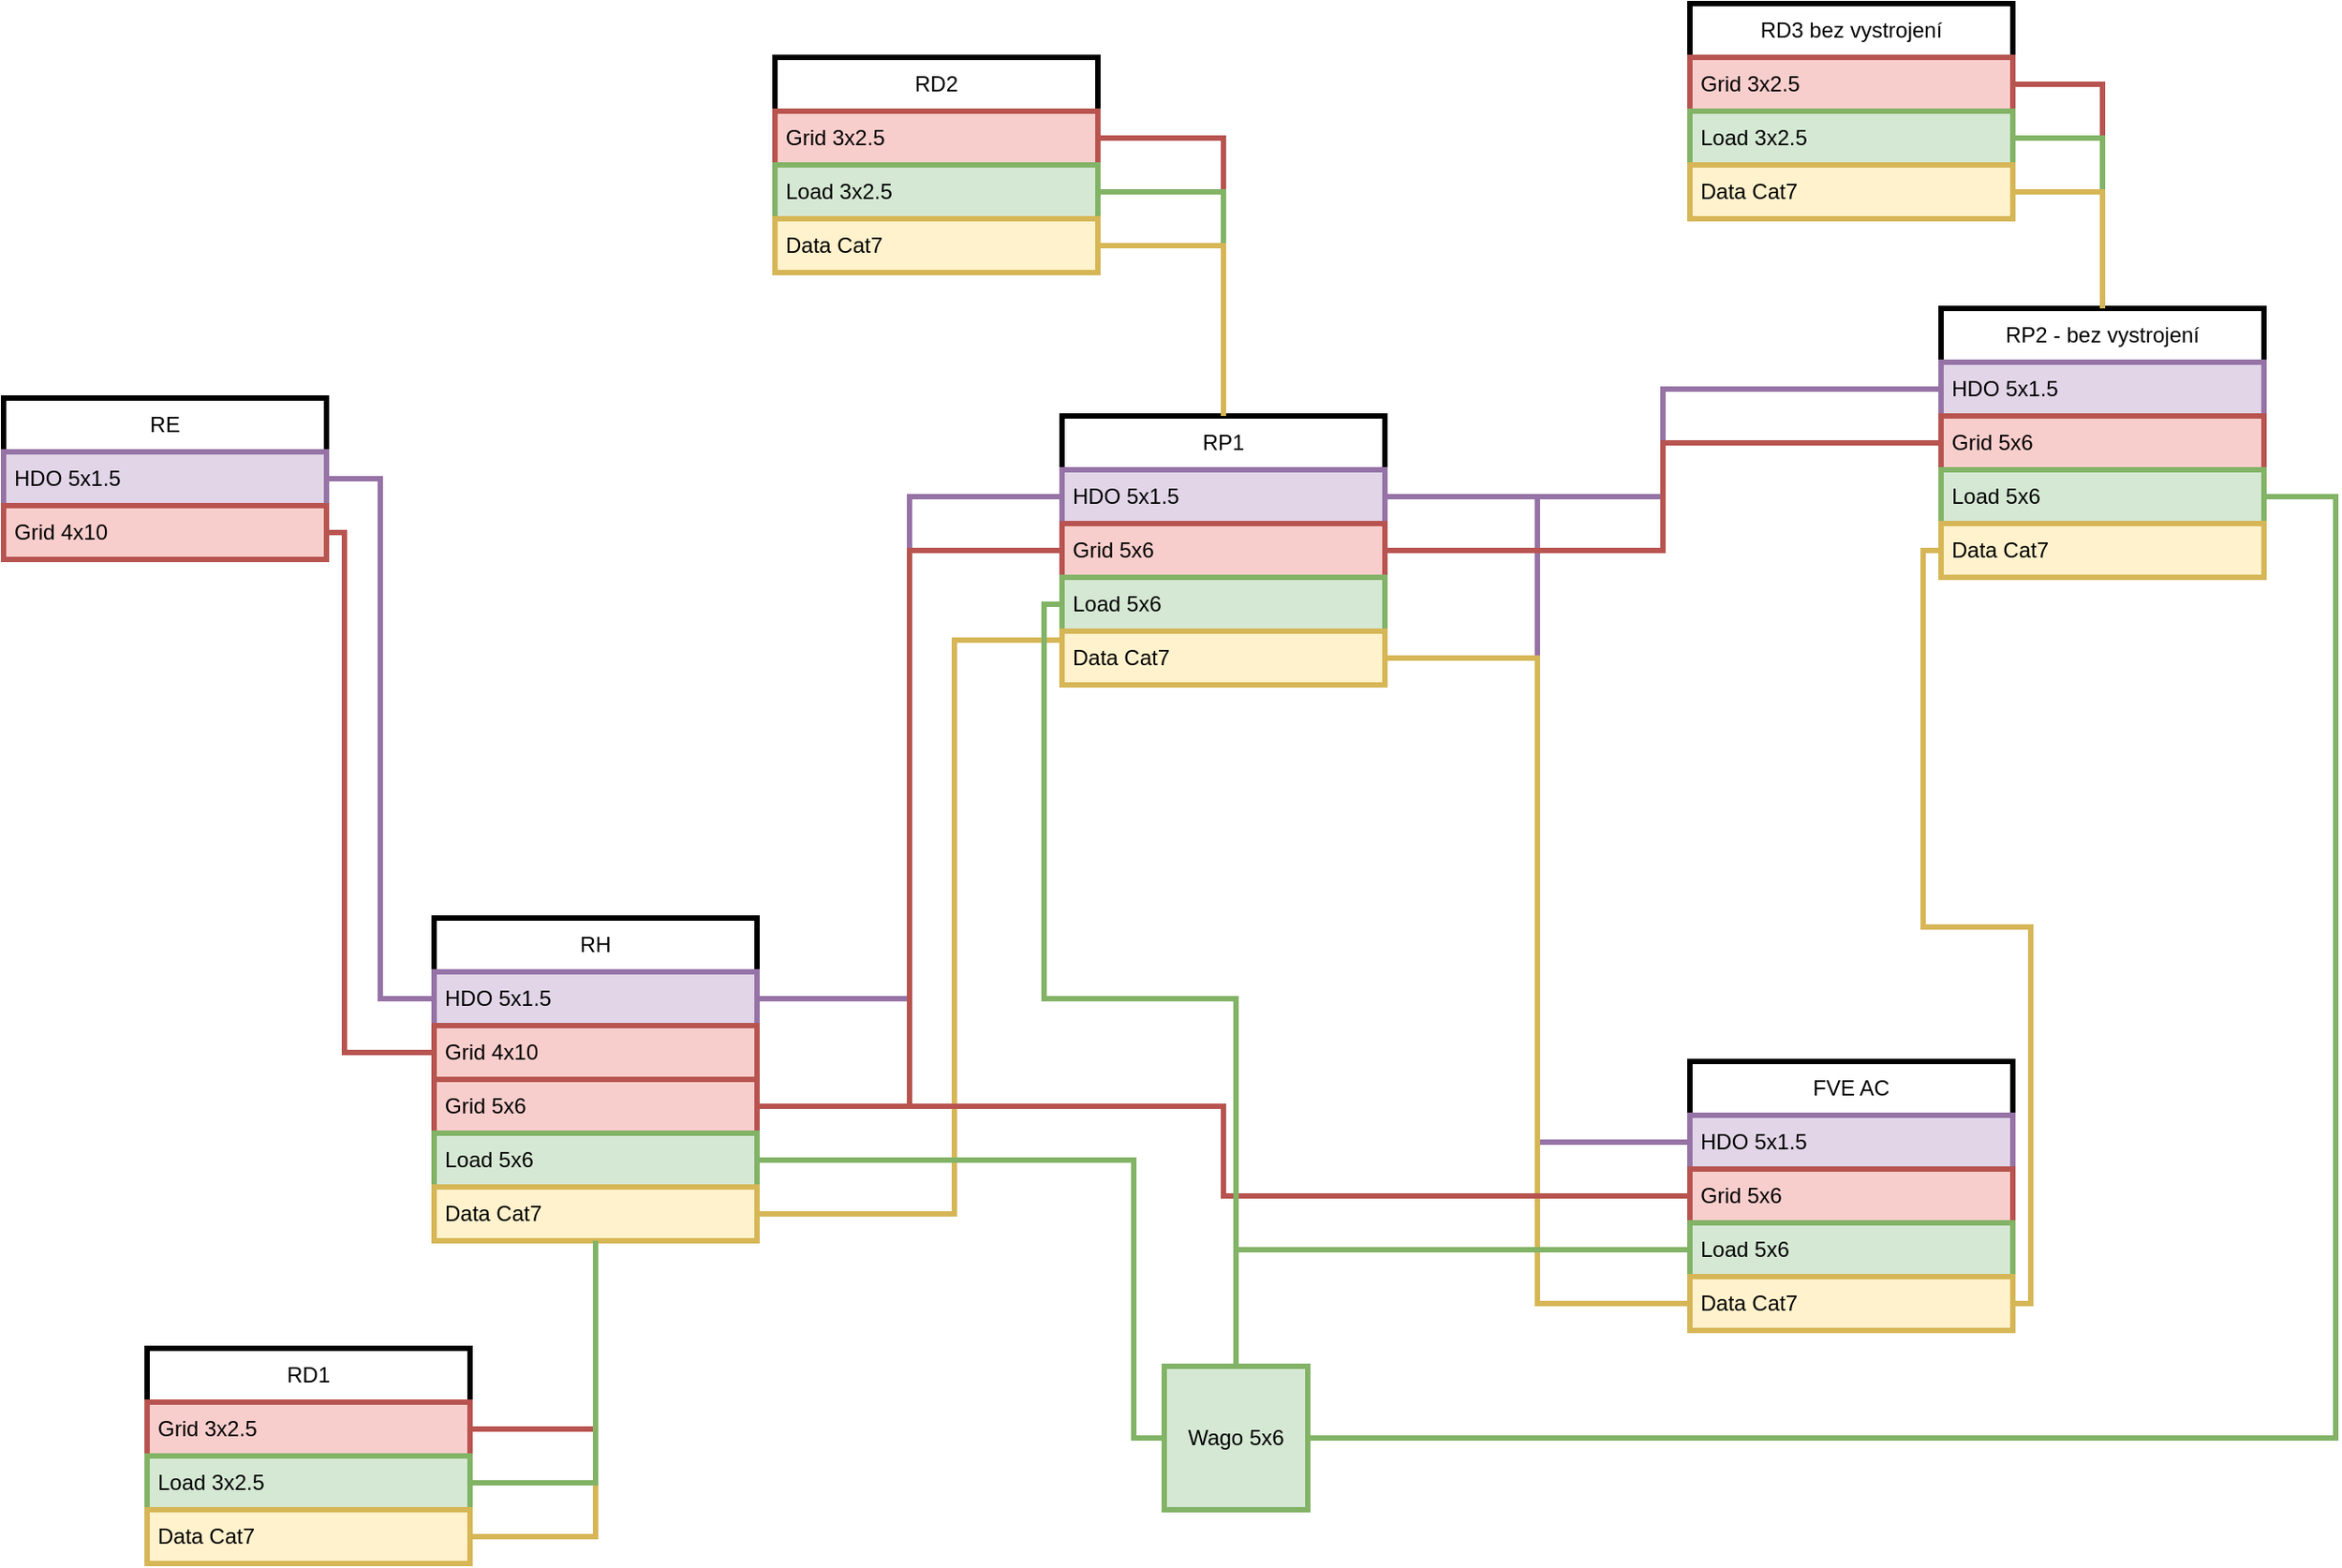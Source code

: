 <mxfile version="25.0.3">
  <diagram name="Stránka-1" id="s7uGZve95t0P6AHgvdYL">
    <mxGraphModel dx="1434" dy="1915" grid="1" gridSize="10" guides="1" tooltips="1" connect="1" arrows="1" fold="1" page="1" pageScale="1" pageWidth="1654" pageHeight="1169" math="0" shadow="0">
      <root>
        <mxCell id="0" />
        <mxCell id="1" parent="0" />
        <mxCell id="1UGIrWX7Iy0l2SpG3Klg-1" value="RE" style="swimlane;fontStyle=0;childLayout=stackLayout;horizontal=1;startSize=30;horizontalStack=0;resizeParent=1;resizeParentMax=0;resizeLast=0;collapsible=1;marginBottom=0;whiteSpace=wrap;html=1;strokeWidth=3;" parent="1" vertex="1">
          <mxGeometry x="50" y="-130" width="180" height="90" as="geometry" />
        </mxCell>
        <mxCell id="1UGIrWX7Iy0l2SpG3Klg-3" value="HDO 5x1.5" style="text;strokeColor=#9673a6;fillColor=#e1d5e7;align=left;verticalAlign=middle;spacingLeft=4;spacingRight=4;overflow=hidden;points=[[0,0.5],[1,0.5]];portConstraint=eastwest;rotatable=0;whiteSpace=wrap;html=1;strokeWidth=3;" parent="1UGIrWX7Iy0l2SpG3Klg-1" vertex="1">
          <mxGeometry y="30" width="180" height="30" as="geometry" />
        </mxCell>
        <mxCell id="1UGIrWX7Iy0l2SpG3Klg-2" value="Grid 4x10" style="text;strokeColor=#b85450;fillColor=#f8cecc;align=left;verticalAlign=middle;spacingLeft=4;spacingRight=4;overflow=hidden;points=[[0,0.5],[1,0.5]];portConstraint=eastwest;rotatable=0;whiteSpace=wrap;html=1;strokeWidth=3;" parent="1UGIrWX7Iy0l2SpG3Klg-1" vertex="1">
          <mxGeometry y="60" width="180" height="30" as="geometry" />
        </mxCell>
        <mxCell id="1UGIrWX7Iy0l2SpG3Klg-9" value="RH" style="swimlane;fontStyle=0;childLayout=stackLayout;horizontal=1;startSize=30;horizontalStack=0;resizeParent=1;resizeParentMax=0;resizeLast=0;collapsible=1;marginBottom=0;whiteSpace=wrap;html=1;strokeWidth=3;" parent="1" vertex="1">
          <mxGeometry x="290" y="160" width="180" height="180" as="geometry" />
        </mxCell>
        <mxCell id="1UGIrWX7Iy0l2SpG3Klg-11" value="HDO 5x1.5" style="text;strokeColor=#9673a6;fillColor=#e1d5e7;align=left;verticalAlign=middle;spacingLeft=4;spacingRight=4;overflow=hidden;points=[[0,0.5],[1,0.5]];portConstraint=eastwest;rotatable=0;whiteSpace=wrap;html=1;strokeWidth=3;" parent="1UGIrWX7Iy0l2SpG3Klg-9" vertex="1">
          <mxGeometry y="30" width="180" height="30" as="geometry" />
        </mxCell>
        <mxCell id="1UGIrWX7Iy0l2SpG3Klg-10" value="Grid 4x10" style="text;strokeColor=#b85450;fillColor=#f8cecc;align=left;verticalAlign=middle;spacingLeft=4;spacingRight=4;overflow=hidden;points=[[0,0.5],[1,0.5]];portConstraint=eastwest;rotatable=0;whiteSpace=wrap;html=1;strokeWidth=3;" parent="1UGIrWX7Iy0l2SpG3Klg-9" vertex="1">
          <mxGeometry y="60" width="180" height="30" as="geometry" />
        </mxCell>
        <mxCell id="1UGIrWX7Iy0l2SpG3Klg-23" value="Grid 5x6" style="text;strokeColor=#b85450;fillColor=#f8cecc;align=left;verticalAlign=middle;spacingLeft=4;spacingRight=4;overflow=hidden;points=[[0,0.5],[1,0.5]];portConstraint=eastwest;rotatable=0;whiteSpace=wrap;html=1;strokeWidth=3;" parent="1UGIrWX7Iy0l2SpG3Klg-9" vertex="1">
          <mxGeometry y="90" width="180" height="30" as="geometry" />
        </mxCell>
        <mxCell id="1UGIrWX7Iy0l2SpG3Klg-12" value="Load 5x6" style="text;strokeColor=#82b366;fillColor=#d5e8d4;align=left;verticalAlign=middle;spacingLeft=4;spacingRight=4;overflow=hidden;points=[[0,0.5],[1,0.5]];portConstraint=eastwest;rotatable=0;whiteSpace=wrap;html=1;strokeWidth=3;" parent="1UGIrWX7Iy0l2SpG3Klg-9" vertex="1">
          <mxGeometry y="120" width="180" height="30" as="geometry" />
        </mxCell>
        <mxCell id="1UGIrWX7Iy0l2SpG3Klg-44" value="Data Cat7" style="text;strokeColor=#d6b656;fillColor=#fff2cc;align=left;verticalAlign=middle;spacingLeft=4;spacingRight=4;overflow=hidden;points=[[0,0.5],[1,0.5]];portConstraint=eastwest;rotatable=0;whiteSpace=wrap;html=1;strokeWidth=3;" parent="1UGIrWX7Iy0l2SpG3Klg-9" vertex="1">
          <mxGeometry y="150" width="180" height="30" as="geometry" />
        </mxCell>
        <mxCell id="1UGIrWX7Iy0l2SpG3Klg-13" value="RP1" style="swimlane;fontStyle=0;childLayout=stackLayout;horizontal=1;startSize=30;horizontalStack=0;resizeParent=1;resizeParentMax=0;resizeLast=0;collapsible=1;marginBottom=0;whiteSpace=wrap;html=1;strokeWidth=3;" parent="1" vertex="1">
          <mxGeometry x="640" y="-120" width="180" height="150" as="geometry" />
        </mxCell>
        <mxCell id="1UGIrWX7Iy0l2SpG3Klg-15" value="HDO 5x1.5" style="text;strokeColor=#9673a6;fillColor=#e1d5e7;align=left;verticalAlign=middle;spacingLeft=4;spacingRight=4;overflow=hidden;points=[[0,0.5],[1,0.5]];portConstraint=eastwest;rotatable=0;whiteSpace=wrap;html=1;strokeWidth=3;" parent="1UGIrWX7Iy0l2SpG3Klg-13" vertex="1">
          <mxGeometry y="30" width="180" height="30" as="geometry" />
        </mxCell>
        <mxCell id="1UGIrWX7Iy0l2SpG3Klg-14" value="Grid 5x6" style="text;strokeColor=#b85450;fillColor=#f8cecc;align=left;verticalAlign=middle;spacingLeft=4;spacingRight=4;overflow=hidden;points=[[0,0.5],[1,0.5]];portConstraint=eastwest;rotatable=0;whiteSpace=wrap;html=1;strokeWidth=3;" parent="1UGIrWX7Iy0l2SpG3Klg-13" vertex="1">
          <mxGeometry y="60" width="180" height="30" as="geometry" />
        </mxCell>
        <mxCell id="1UGIrWX7Iy0l2SpG3Klg-16" value="Load 5x6" style="text;strokeColor=#82b366;fillColor=#d5e8d4;align=left;verticalAlign=middle;spacingLeft=4;spacingRight=4;overflow=hidden;points=[[0,0.5],[1,0.5]];portConstraint=eastwest;rotatable=0;whiteSpace=wrap;html=1;strokeWidth=3;" parent="1UGIrWX7Iy0l2SpG3Klg-13" vertex="1">
          <mxGeometry y="90" width="180" height="30" as="geometry" />
        </mxCell>
        <mxCell id="1UGIrWX7Iy0l2SpG3Klg-45" value="Data Cat7" style="text;strokeColor=#d6b656;fillColor=#fff2cc;align=left;verticalAlign=middle;spacingLeft=4;spacingRight=4;overflow=hidden;points=[[0,0.5],[1,0.5]];portConstraint=eastwest;rotatable=0;whiteSpace=wrap;html=1;strokeWidth=3;" parent="1UGIrWX7Iy0l2SpG3Klg-13" vertex="1">
          <mxGeometry y="120" width="180" height="30" as="geometry" />
        </mxCell>
        <mxCell id="1UGIrWX7Iy0l2SpG3Klg-17" value="FVE AC" style="swimlane;fontStyle=0;childLayout=stackLayout;horizontal=1;startSize=30;horizontalStack=0;resizeParent=1;resizeParentMax=0;resizeLast=0;collapsible=1;marginBottom=0;whiteSpace=wrap;html=1;strokeWidth=3;" parent="1" vertex="1">
          <mxGeometry x="990" y="240" width="180" height="150" as="geometry" />
        </mxCell>
        <mxCell id="1UGIrWX7Iy0l2SpG3Klg-20" value="HDO 5x1.5" style="text;strokeColor=#9673a6;fillColor=#e1d5e7;align=left;verticalAlign=middle;spacingLeft=4;spacingRight=4;overflow=hidden;points=[[0,0.5],[1,0.5]];portConstraint=eastwest;rotatable=0;whiteSpace=wrap;html=1;strokeWidth=3;" parent="1UGIrWX7Iy0l2SpG3Klg-17" vertex="1">
          <mxGeometry y="30" width="180" height="30" as="geometry" />
        </mxCell>
        <mxCell id="1UGIrWX7Iy0l2SpG3Klg-18" value="Grid 5x6" style="text;strokeColor=#b85450;fillColor=#f8cecc;align=left;verticalAlign=middle;spacingLeft=4;spacingRight=4;overflow=hidden;points=[[0,0.5],[1,0.5]];portConstraint=eastwest;rotatable=0;whiteSpace=wrap;html=1;strokeWidth=3;" parent="1UGIrWX7Iy0l2SpG3Klg-17" vertex="1">
          <mxGeometry y="60" width="180" height="30" as="geometry" />
        </mxCell>
        <mxCell id="1UGIrWX7Iy0l2SpG3Klg-19" value="Load 5x6" style="text;strokeColor=#82b366;fillColor=#d5e8d4;align=left;verticalAlign=middle;spacingLeft=4;spacingRight=4;overflow=hidden;points=[[0,0.5],[1,0.5]];portConstraint=eastwest;rotatable=0;whiteSpace=wrap;html=1;strokeWidth=3;" parent="1UGIrWX7Iy0l2SpG3Klg-17" vertex="1">
          <mxGeometry y="90" width="180" height="30" as="geometry" />
        </mxCell>
        <mxCell id="1UGIrWX7Iy0l2SpG3Klg-51" value="Data Cat7" style="text;strokeColor=#d6b656;fillColor=#fff2cc;align=left;verticalAlign=middle;spacingLeft=4;spacingRight=4;overflow=hidden;points=[[0,0.5],[1,0.5]];portConstraint=eastwest;rotatable=0;whiteSpace=wrap;html=1;strokeWidth=3;" parent="1UGIrWX7Iy0l2SpG3Klg-17" vertex="1">
          <mxGeometry y="120" width="180" height="30" as="geometry" />
        </mxCell>
        <mxCell id="1UGIrWX7Iy0l2SpG3Klg-22" value="" style="endArrow=none;html=1;rounded=0;fillColor=#e1d5e7;strokeColor=#9673a6;strokeWidth=3;edgeStyle=orthogonalEdgeStyle;" parent="1" source="1UGIrWX7Iy0l2SpG3Klg-3" target="1UGIrWX7Iy0l2SpG3Klg-11" edge="1">
          <mxGeometry width="50" height="50" relative="1" as="geometry">
            <mxPoint x="340" y="215" as="sourcePoint" />
            <mxPoint x="500" y="215" as="targetPoint" />
          </mxGeometry>
        </mxCell>
        <mxCell id="1UGIrWX7Iy0l2SpG3Klg-26" value="" style="endArrow=none;html=1;rounded=0;fillColor=#e1d5e7;strokeColor=#9673a6;strokeWidth=3;edgeStyle=orthogonalEdgeStyle;" parent="1" source="1UGIrWX7Iy0l2SpG3Klg-11" target="1UGIrWX7Iy0l2SpG3Klg-15" edge="1">
          <mxGeometry width="50" height="50" relative="1" as="geometry">
            <mxPoint x="610" y="262" as="sourcePoint" />
            <mxPoint x="760" y="210" as="targetPoint" />
          </mxGeometry>
        </mxCell>
        <mxCell id="1UGIrWX7Iy0l2SpG3Klg-27" value="" style="endArrow=none;html=1;rounded=0;fillColor=#e1d5e7;strokeColor=#9673a6;strokeWidth=3;edgeStyle=orthogonalEdgeStyle;" parent="1" source="1UGIrWX7Iy0l2SpG3Klg-15" target="1UGIrWX7Iy0l2SpG3Klg-20" edge="1">
          <mxGeometry width="50" height="50" relative="1" as="geometry">
            <mxPoint x="900" y="140" as="sourcePoint" />
            <mxPoint x="1040" y="140" as="targetPoint" />
          </mxGeometry>
        </mxCell>
        <mxCell id="1UGIrWX7Iy0l2SpG3Klg-36" value="RP2 - bez vystrojení" style="swimlane;fontStyle=0;childLayout=stackLayout;horizontal=1;startSize=30;horizontalStack=0;resizeParent=1;resizeParentMax=0;resizeLast=0;collapsible=1;marginBottom=0;whiteSpace=wrap;html=1;strokeWidth=3;" parent="1" vertex="1">
          <mxGeometry x="1130" y="-180" width="180" height="150" as="geometry" />
        </mxCell>
        <mxCell id="1UGIrWX7Iy0l2SpG3Klg-37" value="HDO 5x1.5" style="text;strokeColor=#9673a6;fillColor=#e1d5e7;align=left;verticalAlign=middle;spacingLeft=4;spacingRight=4;overflow=hidden;points=[[0,0.5],[1,0.5]];portConstraint=eastwest;rotatable=0;whiteSpace=wrap;html=1;strokeWidth=3;" parent="1UGIrWX7Iy0l2SpG3Klg-36" vertex="1">
          <mxGeometry y="30" width="180" height="30" as="geometry" />
        </mxCell>
        <mxCell id="1UGIrWX7Iy0l2SpG3Klg-38" value="Grid 5x6" style="text;strokeColor=#b85450;fillColor=#f8cecc;align=left;verticalAlign=middle;spacingLeft=4;spacingRight=4;overflow=hidden;points=[[0,0.5],[1,0.5]];portConstraint=eastwest;rotatable=0;whiteSpace=wrap;html=1;strokeWidth=3;" parent="1UGIrWX7Iy0l2SpG3Klg-36" vertex="1">
          <mxGeometry y="60" width="180" height="30" as="geometry" />
        </mxCell>
        <mxCell id="1UGIrWX7Iy0l2SpG3Klg-39" value="Load 5x6" style="text;strokeColor=#82b366;fillColor=#d5e8d4;align=left;verticalAlign=middle;spacingLeft=4;spacingRight=4;overflow=hidden;points=[[0,0.5],[1,0.5]];portConstraint=eastwest;rotatable=0;whiteSpace=wrap;html=1;strokeWidth=3;" parent="1UGIrWX7Iy0l2SpG3Klg-36" vertex="1">
          <mxGeometry y="90" width="180" height="30" as="geometry" />
        </mxCell>
        <mxCell id="1UGIrWX7Iy0l2SpG3Klg-52" value="Data Cat7" style="text;strokeColor=#d6b656;fillColor=#fff2cc;align=left;verticalAlign=middle;spacingLeft=4;spacingRight=4;overflow=hidden;points=[[0,0.5],[1,0.5]];portConstraint=eastwest;rotatable=0;whiteSpace=wrap;html=1;strokeWidth=3;" parent="1UGIrWX7Iy0l2SpG3Klg-36" vertex="1">
          <mxGeometry y="120" width="180" height="30" as="geometry" />
        </mxCell>
        <mxCell id="1UGIrWX7Iy0l2SpG3Klg-41" value="" style="endArrow=none;html=1;rounded=0;fillColor=#e1d5e7;strokeColor=#9673a6;exitX=1;exitY=0.5;exitDx=0;exitDy=0;entryX=0;entryY=0.5;entryDx=0;entryDy=0;strokeWidth=3;edgeStyle=orthogonalEdgeStyle;" parent="1" source="1UGIrWX7Iy0l2SpG3Klg-15" target="1UGIrWX7Iy0l2SpG3Klg-37" edge="1">
          <mxGeometry width="50" height="50" relative="1" as="geometry">
            <mxPoint x="990" y="90" as="sourcePoint" />
            <mxPoint x="1040" y="40" as="targetPoint" />
          </mxGeometry>
        </mxCell>
        <mxCell id="rhwyj6UH5brpqnjEd6f1-1" value="RD1" style="swimlane;fontStyle=0;childLayout=stackLayout;horizontal=1;startSize=30;horizontalStack=0;resizeParent=1;resizeParentMax=0;resizeLast=0;collapsible=1;marginBottom=0;whiteSpace=wrap;html=1;strokeWidth=3;" vertex="1" parent="1">
          <mxGeometry x="130" y="400" width="180" height="120" as="geometry" />
        </mxCell>
        <mxCell id="rhwyj6UH5brpqnjEd6f1-4" value="Grid 3x2.5" style="text;strokeColor=#b85450;fillColor=#f8cecc;align=left;verticalAlign=middle;spacingLeft=4;spacingRight=4;overflow=hidden;points=[[0,0.5],[1,0.5]];portConstraint=eastwest;rotatable=0;whiteSpace=wrap;html=1;strokeWidth=3;" vertex="1" parent="rhwyj6UH5brpqnjEd6f1-1">
          <mxGeometry y="30" width="180" height="30" as="geometry" />
        </mxCell>
        <mxCell id="rhwyj6UH5brpqnjEd6f1-5" value="Load 3x2.5" style="text;strokeColor=#82b366;fillColor=#d5e8d4;align=left;verticalAlign=middle;spacingLeft=4;spacingRight=4;overflow=hidden;points=[[0,0.5],[1,0.5]];portConstraint=eastwest;rotatable=0;whiteSpace=wrap;html=1;strokeWidth=3;" vertex="1" parent="rhwyj6UH5brpqnjEd6f1-1">
          <mxGeometry y="60" width="180" height="30" as="geometry" />
        </mxCell>
        <mxCell id="rhwyj6UH5brpqnjEd6f1-6" value="Data Cat7" style="text;strokeColor=#d6b656;fillColor=#fff2cc;align=left;verticalAlign=middle;spacingLeft=4;spacingRight=4;overflow=hidden;points=[[0,0.5],[1,0.5]];portConstraint=eastwest;rotatable=0;whiteSpace=wrap;html=1;strokeWidth=3;" vertex="1" parent="rhwyj6UH5brpqnjEd6f1-1">
          <mxGeometry y="90" width="180" height="30" as="geometry" />
        </mxCell>
        <mxCell id="rhwyj6UH5brpqnjEd6f1-7" value="" style="endArrow=none;html=1;rounded=0;fillColor=#fff2cc;strokeColor=#d6b656;strokeWidth=3;edgeStyle=orthogonalEdgeStyle;" edge="1" parent="1" source="rhwyj6UH5brpqnjEd6f1-6" target="1UGIrWX7Iy0l2SpG3Klg-9">
          <mxGeometry width="50" height="50" relative="1" as="geometry">
            <mxPoint x="70" y="510" as="sourcePoint" />
            <mxPoint x="247" y="370" as="targetPoint" />
          </mxGeometry>
        </mxCell>
        <mxCell id="rhwyj6UH5brpqnjEd6f1-8" value="" style="endArrow=none;html=1;rounded=0;fillColor=#f8cecc;strokeColor=#b85450;strokeWidth=3;edgeStyle=orthogonalEdgeStyle;" edge="1" parent="1" source="rhwyj6UH5brpqnjEd6f1-4" target="1UGIrWX7Iy0l2SpG3Klg-9">
          <mxGeometry width="50" height="50" relative="1" as="geometry">
            <mxPoint x="240" y="245" as="sourcePoint" />
            <mxPoint x="300" y="245" as="targetPoint" />
          </mxGeometry>
        </mxCell>
        <mxCell id="rhwyj6UH5brpqnjEd6f1-10" value="" style="endArrow=none;html=1;rounded=0;fillColor=#d5e8d4;strokeColor=#82b366;strokeWidth=3;edgeStyle=orthogonalEdgeStyle;" edge="1" parent="1" source="1UGIrWX7Iy0l2SpG3Klg-9" target="rhwyj6UH5brpqnjEd6f1-5">
          <mxGeometry width="50" height="50" relative="1" as="geometry">
            <mxPoint x="480" y="305" as="sourcePoint" />
            <mxPoint x="707" y="400" as="targetPoint" />
          </mxGeometry>
        </mxCell>
        <mxCell id="rhwyj6UH5brpqnjEd6f1-11" value="RD2" style="swimlane;fontStyle=0;childLayout=stackLayout;horizontal=1;startSize=30;horizontalStack=0;resizeParent=1;resizeParentMax=0;resizeLast=0;collapsible=1;marginBottom=0;whiteSpace=wrap;html=1;strokeWidth=3;" vertex="1" parent="1">
          <mxGeometry x="480" y="-320" width="180" height="120" as="geometry" />
        </mxCell>
        <mxCell id="rhwyj6UH5brpqnjEd6f1-12" value="Grid 3x2.5" style="text;strokeColor=#b85450;fillColor=#f8cecc;align=left;verticalAlign=middle;spacingLeft=4;spacingRight=4;overflow=hidden;points=[[0,0.5],[1,0.5]];portConstraint=eastwest;rotatable=0;whiteSpace=wrap;html=1;strokeWidth=3;" vertex="1" parent="rhwyj6UH5brpqnjEd6f1-11">
          <mxGeometry y="30" width="180" height="30" as="geometry" />
        </mxCell>
        <mxCell id="rhwyj6UH5brpqnjEd6f1-13" value="Load 3x2.5" style="text;strokeColor=#82b366;fillColor=#d5e8d4;align=left;verticalAlign=middle;spacingLeft=4;spacingRight=4;overflow=hidden;points=[[0,0.5],[1,0.5]];portConstraint=eastwest;rotatable=0;whiteSpace=wrap;html=1;strokeWidth=3;" vertex="1" parent="rhwyj6UH5brpqnjEd6f1-11">
          <mxGeometry y="60" width="180" height="30" as="geometry" />
        </mxCell>
        <mxCell id="rhwyj6UH5brpqnjEd6f1-14" value="Data Cat7" style="text;strokeColor=#d6b656;fillColor=#fff2cc;align=left;verticalAlign=middle;spacingLeft=4;spacingRight=4;overflow=hidden;points=[[0,0.5],[1,0.5]];portConstraint=eastwest;rotatable=0;whiteSpace=wrap;html=1;strokeWidth=3;" vertex="1" parent="rhwyj6UH5brpqnjEd6f1-11">
          <mxGeometry y="90" width="180" height="30" as="geometry" />
        </mxCell>
        <mxCell id="rhwyj6UH5brpqnjEd6f1-17" value="" style="endArrow=none;html=1;rounded=0;fillColor=#f8cecc;strokeColor=#b85450;strokeWidth=3;edgeStyle=orthogonalEdgeStyle;" edge="1" parent="1" source="1UGIrWX7Iy0l2SpG3Klg-13" target="rhwyj6UH5brpqnjEd6f1-12">
          <mxGeometry width="50" height="50" relative="1" as="geometry">
            <mxPoint x="420" y="-130" as="sourcePoint" />
            <mxPoint x="860" y="-127" as="targetPoint" />
          </mxGeometry>
        </mxCell>
        <mxCell id="rhwyj6UH5brpqnjEd6f1-18" value="" style="endArrow=none;html=1;rounded=0;fillColor=#d5e8d4;strokeColor=#82b366;strokeWidth=3;edgeStyle=orthogonalEdgeStyle;" edge="1" parent="1" source="rhwyj6UH5brpqnjEd6f1-13" target="1UGIrWX7Iy0l2SpG3Klg-13">
          <mxGeometry width="50" height="50" relative="1" as="geometry">
            <mxPoint x="1150" y="-180" as="sourcePoint" />
            <mxPoint x="1080" y="80" as="targetPoint" />
          </mxGeometry>
        </mxCell>
        <mxCell id="rhwyj6UH5brpqnjEd6f1-19" value="" style="endArrow=none;html=1;rounded=0;fillColor=#fff2cc;strokeColor=#d6b656;strokeWidth=3;edgeStyle=orthogonalEdgeStyle;" edge="1" parent="1" source="1UGIrWX7Iy0l2SpG3Klg-13" target="rhwyj6UH5brpqnjEd6f1-14">
          <mxGeometry width="50" height="50" relative="1" as="geometry">
            <mxPoint x="1090" y="150" as="sourcePoint" />
            <mxPoint x="1160" y="-110" as="targetPoint" />
          </mxGeometry>
        </mxCell>
        <mxCell id="rhwyj6UH5brpqnjEd6f1-20" value="RD3 bez vystrojení" style="swimlane;fontStyle=0;childLayout=stackLayout;horizontal=1;startSize=30;horizontalStack=0;resizeParent=1;resizeParentMax=0;resizeLast=0;collapsible=1;marginBottom=0;whiteSpace=wrap;html=1;strokeWidth=3;" vertex="1" parent="1">
          <mxGeometry x="990" y="-350" width="180" height="120" as="geometry" />
        </mxCell>
        <mxCell id="rhwyj6UH5brpqnjEd6f1-21" value="Grid 3x2.5" style="text;strokeColor=#b85450;fillColor=#f8cecc;align=left;verticalAlign=middle;spacingLeft=4;spacingRight=4;overflow=hidden;points=[[0,0.5],[1,0.5]];portConstraint=eastwest;rotatable=0;whiteSpace=wrap;html=1;strokeWidth=3;" vertex="1" parent="rhwyj6UH5brpqnjEd6f1-20">
          <mxGeometry y="30" width="180" height="30" as="geometry" />
        </mxCell>
        <mxCell id="rhwyj6UH5brpqnjEd6f1-22" value="Load 3x2.5" style="text;strokeColor=#82b366;fillColor=#d5e8d4;align=left;verticalAlign=middle;spacingLeft=4;spacingRight=4;overflow=hidden;points=[[0,0.5],[1,0.5]];portConstraint=eastwest;rotatable=0;whiteSpace=wrap;html=1;strokeWidth=3;" vertex="1" parent="rhwyj6UH5brpqnjEd6f1-20">
          <mxGeometry y="60" width="180" height="30" as="geometry" />
        </mxCell>
        <mxCell id="rhwyj6UH5brpqnjEd6f1-23" value="Data Cat7" style="text;strokeColor=#d6b656;fillColor=#fff2cc;align=left;verticalAlign=middle;spacingLeft=4;spacingRight=4;overflow=hidden;points=[[0,0.5],[1,0.5]];portConstraint=eastwest;rotatable=0;whiteSpace=wrap;html=1;strokeWidth=3;" vertex="1" parent="rhwyj6UH5brpqnjEd6f1-20">
          <mxGeometry y="90" width="180" height="30" as="geometry" />
        </mxCell>
        <mxCell id="rhwyj6UH5brpqnjEd6f1-24" value="" style="endArrow=none;html=1;rounded=0;fillColor=#f8cecc;strokeColor=#b85450;strokeWidth=3;edgeStyle=orthogonalEdgeStyle;" edge="1" parent="1" source="rhwyj6UH5brpqnjEd6f1-21" target="1UGIrWX7Iy0l2SpG3Klg-36">
          <mxGeometry width="50" height="50" relative="1" as="geometry">
            <mxPoint x="1050" y="-200.5" as="sourcePoint" />
            <mxPoint x="990" y="-345.5" as="targetPoint" />
          </mxGeometry>
        </mxCell>
        <mxCell id="rhwyj6UH5brpqnjEd6f1-25" value="" style="endArrow=none;html=1;rounded=0;fillColor=#d5e8d4;strokeColor=#82b366;strokeWidth=3;edgeStyle=orthogonalEdgeStyle;" edge="1" parent="1" source="rhwyj6UH5brpqnjEd6f1-22" target="1UGIrWX7Iy0l2SpG3Klg-36">
          <mxGeometry width="50" height="50" relative="1" as="geometry">
            <mxPoint x="1240" y="-317.5" as="sourcePoint" />
            <mxPoint x="1300" y="-202.5" as="targetPoint" />
          </mxGeometry>
        </mxCell>
        <mxCell id="rhwyj6UH5brpqnjEd6f1-26" value="" style="endArrow=none;html=1;rounded=0;fillColor=#fff2cc;strokeColor=#d6b656;strokeWidth=3;edgeStyle=orthogonalEdgeStyle;" edge="1" parent="1" source="1UGIrWX7Iy0l2SpG3Klg-36" target="rhwyj6UH5brpqnjEd6f1-23">
          <mxGeometry width="50" height="50" relative="1" as="geometry">
            <mxPoint x="1320" y="-235" as="sourcePoint" />
            <mxPoint x="1260" y="-320" as="targetPoint" />
          </mxGeometry>
        </mxCell>
        <mxCell id="1UGIrWX7Iy0l2SpG3Klg-57" value="Data" parent="0" />
        <mxCell id="1UGIrWX7Iy0l2SpG3Klg-53" value="" style="endArrow=none;html=1;rounded=0;fillColor=#fff2cc;strokeColor=#d6b656;strokeWidth=3;entryX=0;entryY=0.5;entryDx=0;entryDy=0;edgeStyle=orthogonalEdgeStyle;" parent="1UGIrWX7Iy0l2SpG3Klg-57" source="1UGIrWX7Iy0l2SpG3Klg-44" target="1UGIrWX7Iy0l2SpG3Klg-45" edge="1">
          <mxGeometry width="50" height="50" relative="1" as="geometry">
            <mxPoint x="446" y="320" as="sourcePoint" />
            <mxPoint x="707" y="389" as="targetPoint" />
            <Array as="points">
              <mxPoint x="580" y="325" />
              <mxPoint x="580" y="5" />
            </Array>
          </mxGeometry>
        </mxCell>
        <mxCell id="1UGIrWX7Iy0l2SpG3Klg-54" value="" style="endArrow=none;html=1;rounded=0;fillColor=#fff2cc;strokeColor=#d6b656;strokeWidth=3;exitX=1;exitY=0.5;exitDx=0;exitDy=0;edgeStyle=orthogonalEdgeStyle;" parent="1UGIrWX7Iy0l2SpG3Klg-57" source="1UGIrWX7Iy0l2SpG3Klg-45" target="1UGIrWX7Iy0l2SpG3Klg-51" edge="1">
          <mxGeometry width="50" height="50" relative="1" as="geometry">
            <mxPoint x="428" y="320" as="sourcePoint" />
            <mxPoint x="709" y="210" as="targetPoint" />
          </mxGeometry>
        </mxCell>
        <mxCell id="1UGIrWX7Iy0l2SpG3Klg-56" value="" style="endArrow=none;html=1;rounded=0;exitX=1;exitY=0.5;exitDx=0;exitDy=0;fillColor=#fff2cc;strokeColor=#d6b656;strokeWidth=3;edgeStyle=orthogonalEdgeStyle;" parent="1UGIrWX7Iy0l2SpG3Klg-57" source="1UGIrWX7Iy0l2SpG3Klg-51" target="1UGIrWX7Iy0l2SpG3Klg-52" edge="1">
          <mxGeometry width="50" height="50" relative="1" as="geometry">
            <mxPoint x="780" y="320" as="sourcePoint" />
            <mxPoint x="1140" y="185" as="targetPoint" />
          </mxGeometry>
        </mxCell>
        <mxCell id="1UGIrWX7Iy0l2SpG3Klg-58" value="Grid" parent="0" />
        <mxCell id="1UGIrWX7Iy0l2SpG3Klg-31" value="" style="endArrow=none;html=1;rounded=0;exitX=1;exitY=0.5;exitDx=0;exitDy=0;fillColor=#f8cecc;strokeColor=#b85450;strokeWidth=3;edgeStyle=orthogonalEdgeStyle;" parent="1UGIrWX7Iy0l2SpG3Klg-58" source="1UGIrWX7Iy0l2SpG3Klg-23" target="1UGIrWX7Iy0l2SpG3Klg-18" edge="1">
          <mxGeometry width="50" height="50" relative="1" as="geometry">
            <mxPoint x="660" y="310" as="sourcePoint" />
            <mxPoint x="710" y="260" as="targetPoint" />
          </mxGeometry>
        </mxCell>
        <mxCell id="1UGIrWX7Iy0l2SpG3Klg-25" value="" style="endArrow=none;html=1;rounded=0;fillColor=#f8cecc;strokeColor=#b85450;strokeWidth=3;edgeStyle=orthogonalEdgeStyle;" parent="1UGIrWX7Iy0l2SpG3Klg-58" source="1UGIrWX7Iy0l2SpG3Klg-23" target="1UGIrWX7Iy0l2SpG3Klg-14" edge="1">
          <mxGeometry width="50" height="50" relative="1" as="geometry">
            <mxPoint x="650" y="245" as="sourcePoint" />
            <mxPoint x="780" y="245" as="targetPoint" />
          </mxGeometry>
        </mxCell>
        <mxCell id="1UGIrWX7Iy0l2SpG3Klg-42" value="" style="endArrow=none;html=1;rounded=0;fillColor=#f8cecc;strokeColor=#b85450;strokeWidth=3;edgeStyle=orthogonalEdgeStyle;" parent="1UGIrWX7Iy0l2SpG3Klg-58" source="1UGIrWX7Iy0l2SpG3Klg-14" target="1UGIrWX7Iy0l2SpG3Klg-38" edge="1">
          <mxGeometry width="50" height="50" relative="1" as="geometry">
            <mxPoint x="720" y="30" as="sourcePoint" />
            <mxPoint x="1160" y="33" as="targetPoint" />
          </mxGeometry>
        </mxCell>
        <mxCell id="1UGIrWX7Iy0l2SpG3Klg-21" value="" style="endArrow=none;html=1;rounded=0;fillColor=#f8cecc;strokeColor=#b85450;strokeWidth=3;edgeStyle=orthogonalEdgeStyle;" parent="1UGIrWX7Iy0l2SpG3Klg-58" source="1UGIrWX7Iy0l2SpG3Klg-2" target="1UGIrWX7Iy0l2SpG3Klg-10" edge="1">
          <mxGeometry width="50" height="50" relative="1" as="geometry">
            <mxPoint x="660" y="410" as="sourcePoint" />
            <mxPoint x="710" y="360" as="targetPoint" />
            <Array as="points">
              <mxPoint x="240" y="-55" />
              <mxPoint x="240" y="235" />
            </Array>
          </mxGeometry>
        </mxCell>
        <mxCell id="1UGIrWX7Iy0l2SpG3Klg-59" value="Load" parent="0" />
        <mxCell id="1UGIrWX7Iy0l2SpG3Klg-32" value="" style="endArrow=none;html=1;rounded=0;fillColor=#d5e8d4;strokeColor=#82b366;strokeWidth=3;edgeStyle=orthogonalEdgeStyle;" parent="1UGIrWX7Iy0l2SpG3Klg-59" source="1UGIrWX7Iy0l2SpG3Klg-12" target="1UGIrWX7Iy0l2SpG3Klg-33" edge="1">
          <mxGeometry width="50" height="50" relative="1" as="geometry">
            <mxPoint x="480" y="275" as="sourcePoint" />
            <mxPoint x="950" y="278" as="targetPoint" />
            <Array as="points">
              <mxPoint x="680" y="295" />
              <mxPoint x="680" y="450" />
            </Array>
          </mxGeometry>
        </mxCell>
        <mxCell id="1UGIrWX7Iy0l2SpG3Klg-35" value="" style="endArrow=none;html=1;rounded=0;fillColor=#d5e8d4;strokeColor=#82b366;strokeWidth=3;entryX=0;entryY=0.5;entryDx=0;entryDy=0;edgeStyle=orthogonalEdgeStyle;" parent="1UGIrWX7Iy0l2SpG3Klg-59" source="1UGIrWX7Iy0l2SpG3Klg-33" target="1UGIrWX7Iy0l2SpG3Klg-16" edge="1">
          <mxGeometry width="50" height="50" relative="1" as="geometry">
            <mxPoint x="760" y="327" as="sourcePoint" />
            <mxPoint x="950" y="315" as="targetPoint" />
          </mxGeometry>
        </mxCell>
        <mxCell id="1UGIrWX7Iy0l2SpG3Klg-34" value="" style="endArrow=none;html=1;rounded=0;fillColor=#d5e8d4;strokeColor=#82b366;strokeWidth=3;edgeStyle=orthogonalEdgeStyle;" parent="1UGIrWX7Iy0l2SpG3Klg-59" source="1UGIrWX7Iy0l2SpG3Klg-33" target="1UGIrWX7Iy0l2SpG3Klg-19" edge="1">
          <mxGeometry width="50" height="50" relative="1" as="geometry">
            <mxPoint x="790" y="345" as="sourcePoint" />
            <mxPoint x="990" y="360" as="targetPoint" />
          </mxGeometry>
        </mxCell>
        <mxCell id="1UGIrWX7Iy0l2SpG3Klg-43" value="" style="endArrow=none;html=1;rounded=0;fillColor=#d5e8d4;strokeColor=#82b366;strokeWidth=3;edgeStyle=orthogonalEdgeStyle;" parent="1UGIrWX7Iy0l2SpG3Klg-59" source="1UGIrWX7Iy0l2SpG3Klg-33" target="1UGIrWX7Iy0l2SpG3Klg-39" edge="1">
          <mxGeometry width="50" height="50" relative="1" as="geometry">
            <mxPoint x="780" y="387" as="sourcePoint" />
            <mxPoint x="965" y="324" as="targetPoint" />
            <Array as="points">
              <mxPoint x="1350" y="450" />
              <mxPoint x="1350" y="-75" />
            </Array>
          </mxGeometry>
        </mxCell>
        <mxCell id="1UGIrWX7Iy0l2SpG3Klg-33" value="Wago 5x6" style="whiteSpace=wrap;html=1;aspect=fixed;fillColor=#d5e8d4;strokeColor=#82b366;strokeWidth=3;" parent="1UGIrWX7Iy0l2SpG3Klg-59" vertex="1">
          <mxGeometry x="697" y="410" width="80" height="80" as="geometry" />
        </mxCell>
      </root>
    </mxGraphModel>
  </diagram>
</mxfile>
